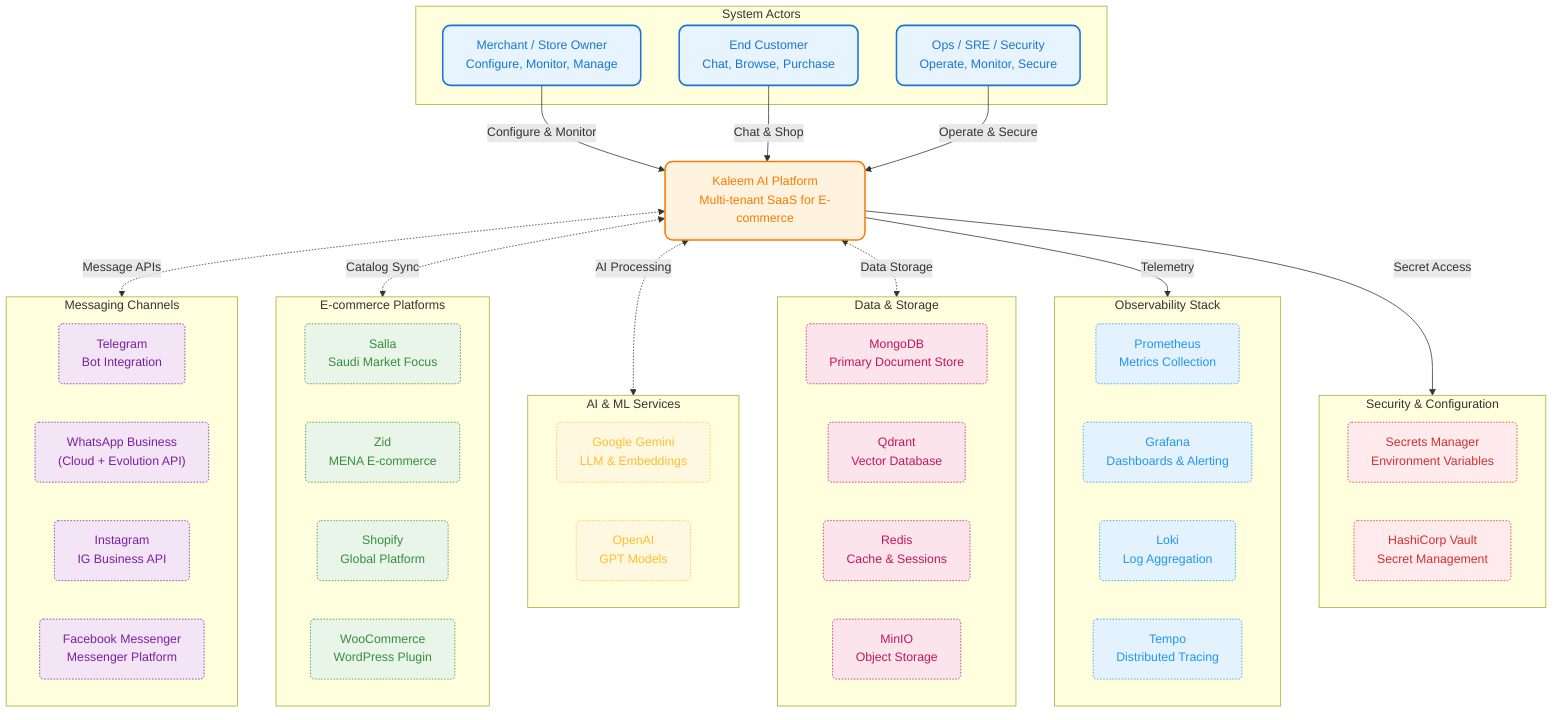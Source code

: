 %% Kaleem AI — C4 Level 1: Context Diagram (Mermaid)
%% Last updated: 2025-09-27 18:45
%% Professional C4 Context diagram showing system context and external dependencies
%% Generated: Auto-rendered via CI/CD pipeline

flowchart TD
  %% ========== PERSONAS ==========
  subgraph Persons[" System Actors"]
    Merchant[" Merchant / Store Owner<br/>Configure, Monitor, Manage"]:::persona
    Customer[" End Customer<br/>Chat, Browse, Purchase"]:::persona
    Ops[" Ops / SRE / Security<br/>Operate, Monitor, Secure"]:::persona
  end

  %% ========== CORE SYSTEM ==========
  Kaleem[" Kaleem AI Platform<br/>Multi-tenant SaaS for E-commerce"]:::system

  %% ========== MESSAGING CHANNELS ==========
  subgraph Channels[" Messaging Channels"]
    Telegram[" Telegram<br/>Bot Integration"]:::channel
    WhatsApp[" WhatsApp Business<br/>(Cloud + Evolution API)"]:::channel
    Instagram[" Instagram<br/>IG Business API"]:::channel
    Messenger[" Facebook Messenger<br/>Messenger Platform"]:::channel
  end

  %% ========== E-COMMERCE PLATFORMS ==========
  subgraph Commerce[" E-commerce Platforms"]
    Salla[" Salla<br/>Saudi Market Focus"]:::ecommerce
    Zid[" Zid<br/>MENA E-commerce"]:::ecommerce
    Shopify[" Shopify<br/>Global Platform"]:::ecommerce
    WooCommerce[" WooCommerce<br/>WordPress Plugin"]:::ecommerce
  end

  %% ========== AI & ML SERVICES ==========
  subgraph AIProviders[" AI & ML Services"]
    Gemini[" Google Gemini<br/>LLM & Embeddings"]:::ai
    OpenAI[" OpenAI<br/>GPT Models"]:::ai
  end

  %% ========== DATA & STORAGE ==========
  subgraph Datastores[" Data & Storage"]
    MongoDB[" MongoDB<br/>Primary Document Store"]:::database
    Qdrant[" Qdrant<br/>Vector Database"]:::database
    Redis[" Redis<br/>Cache & Sessions"]:::database
    MinIO[" MinIO<br/>Object Storage"]:::database
  end

  %% ========== OBSERVABILITY ==========
  subgraph Observability[" Observability Stack"]
    Prometheus[" Prometheus<br/>Metrics Collection"]:::monitoring
    Grafana[" Grafana<br/>Dashboards & Alerting"]:::monitoring
    Loki[" Loki<br/>Log Aggregation"]:::monitoring
    Tempo[" Tempo<br/>Distributed Tracing"]:::monitoring
  end

  %% ========== SECURITY & CONFIG ==========
  subgraph Security[" Security & Configuration"]
    Secrets[" Secrets Manager<br/>Environment Variables"]:::security
    Vault[" HashiCorp Vault<br/>Secret Management"]:::security
  end

  %% ========== RELATIONSHIPS ==========
  %% Person interactions
  Merchant -->| Configure & Monitor| Kaleem
  Customer -->| Chat & Shop| Kaleem
  Ops -->| Operate & Secure| Kaleem

  %% External system integrations
  Kaleem <-.->| Message APIs| Channels
  Kaleem <-.->| Catalog Sync| Commerce
  Kaleem <-.->| AI Processing| AIProviders
  Kaleem <-.->| Data Storage| Datastores
  Kaleem -->| Telemetry| Observability
  Kaleem -->| Secret Access| Security

  %% ========== STYLING ==========
  classDef persona fill:#e8f4fd,color:#1976d2,stroke:#1976d2,stroke-width:2px,rx:10px
  classDef system fill:#fff3e0,color:#f57c00,stroke:#f57c00,stroke-width:2px,rx:10px
  classDef channel fill:#f3e5f5,color:#7b1fa2,stroke:#7b1fa2,stroke-width:1px,stroke-dasharray:2 2,rx:5px
  classDef ecommerce fill:#e8f5e8,color:#388e3c,stroke:#388e3c,stroke-width:1px,stroke-dasharray:2 2,rx:5px
  classDef ai fill:#fff8e1,color:#fbc02d,stroke:#fbc02d,stroke-width:1px,stroke-dasharray:2 2,rx:5px
  classDef database fill:#fce4ec,color:#c2185b,stroke:#c2185b,stroke-width:1px,stroke-dasharray:2 2,rx:5px
  classDef monitoring fill:#e3f2fd,color:#2196f3,stroke:#2196f3,stroke-width:1px,stroke-dasharray:2 2,rx:5px
  classDef security fill:#ffebee,color:#d32f2f,stroke:#d32f2f,stroke-width:1px,stroke-dasharray:2 2,rx:5px

  %% ========== LAYOUT STYLING ==========
  class Persons flow
  class Channels,Commerce,AIProviders,Datastore,Observability,Security flow